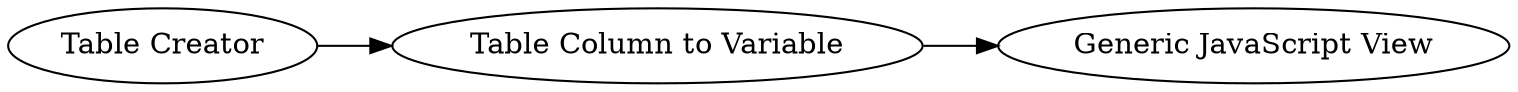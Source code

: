 digraph {
	172 -> 173
	173 -> 175
	175 [label="Generic JavaScript View"]
	173 [label="Table Column to Variable"]
	172 [label="Table Creator"]
	rankdir=LR
}
